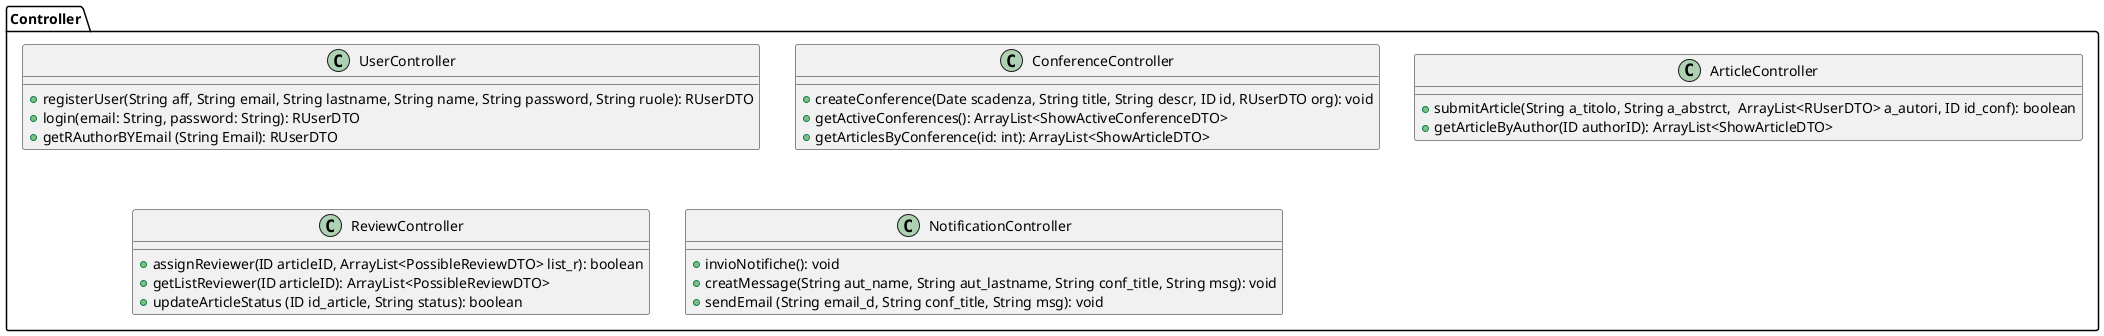 @startuml
package Controller {

  class UserController {
    + registerUser(String aff, String email, String lastname, String name, String password, String ruole): RUserDTO
    + login(email: String, password: String): RUserDTO
    + getRAuthorBYEmail (String Email): RUserDTO
  }

  class ConferenceController {
    + createConference(Date scadenza, String title, String descr, ID id, RUserDTO org): void
    + getActiveConferences(): ArrayList<ShowActiveConferenceDTO>
    + getArticlesByConference(id: int): ArrayList<ShowArticleDTO>
  }
  
  class ArticleController {
    + submitArticle(String a_titolo, String a_abstrct,  ArrayList<RUserDTO> a_autori, ID id_conf): boolean
    + getArticleByAuthor(ID authorID): ArrayList<ShowArticleDTO>
  }

  class ReviewController {
    + assignReviewer(ID articleID, ArrayList<PossibleReviewDTO> list_r): boolean
    + getListReviewer(ID articleID): ArrayList<PossibleReviewDTO>
    + updateArticleStatus (ID id_article, String status): boolean
  }

  class NotificationController {
    + invioNotifiche(): void
    + creatMessage(String aut_name, String aut_lastname, String conf_title, String msg): void
    + sendEmail (String email_d, String conf_title, String msg): void
  }

}
@enduml
